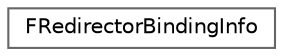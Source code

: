 digraph "Graphical Class Hierarchy"
{
 // INTERACTIVE_SVG=YES
 // LATEX_PDF_SIZE
  bgcolor="transparent";
  edge [fontname=Helvetica,fontsize=10,labelfontname=Helvetica,labelfontsize=10];
  node [fontname=Helvetica,fontsize=10,shape=box,height=0.2,width=0.4];
  rankdir="LR";
  Node0 [id="Node000000",label="FRedirectorBindingInfo",height=0.2,width=0.4,color="grey40", fillcolor="white", style="filled",URL="$db/d20/structFRedirectorBindingInfo.html",tooltip="Info about a redirector binding."];
}
